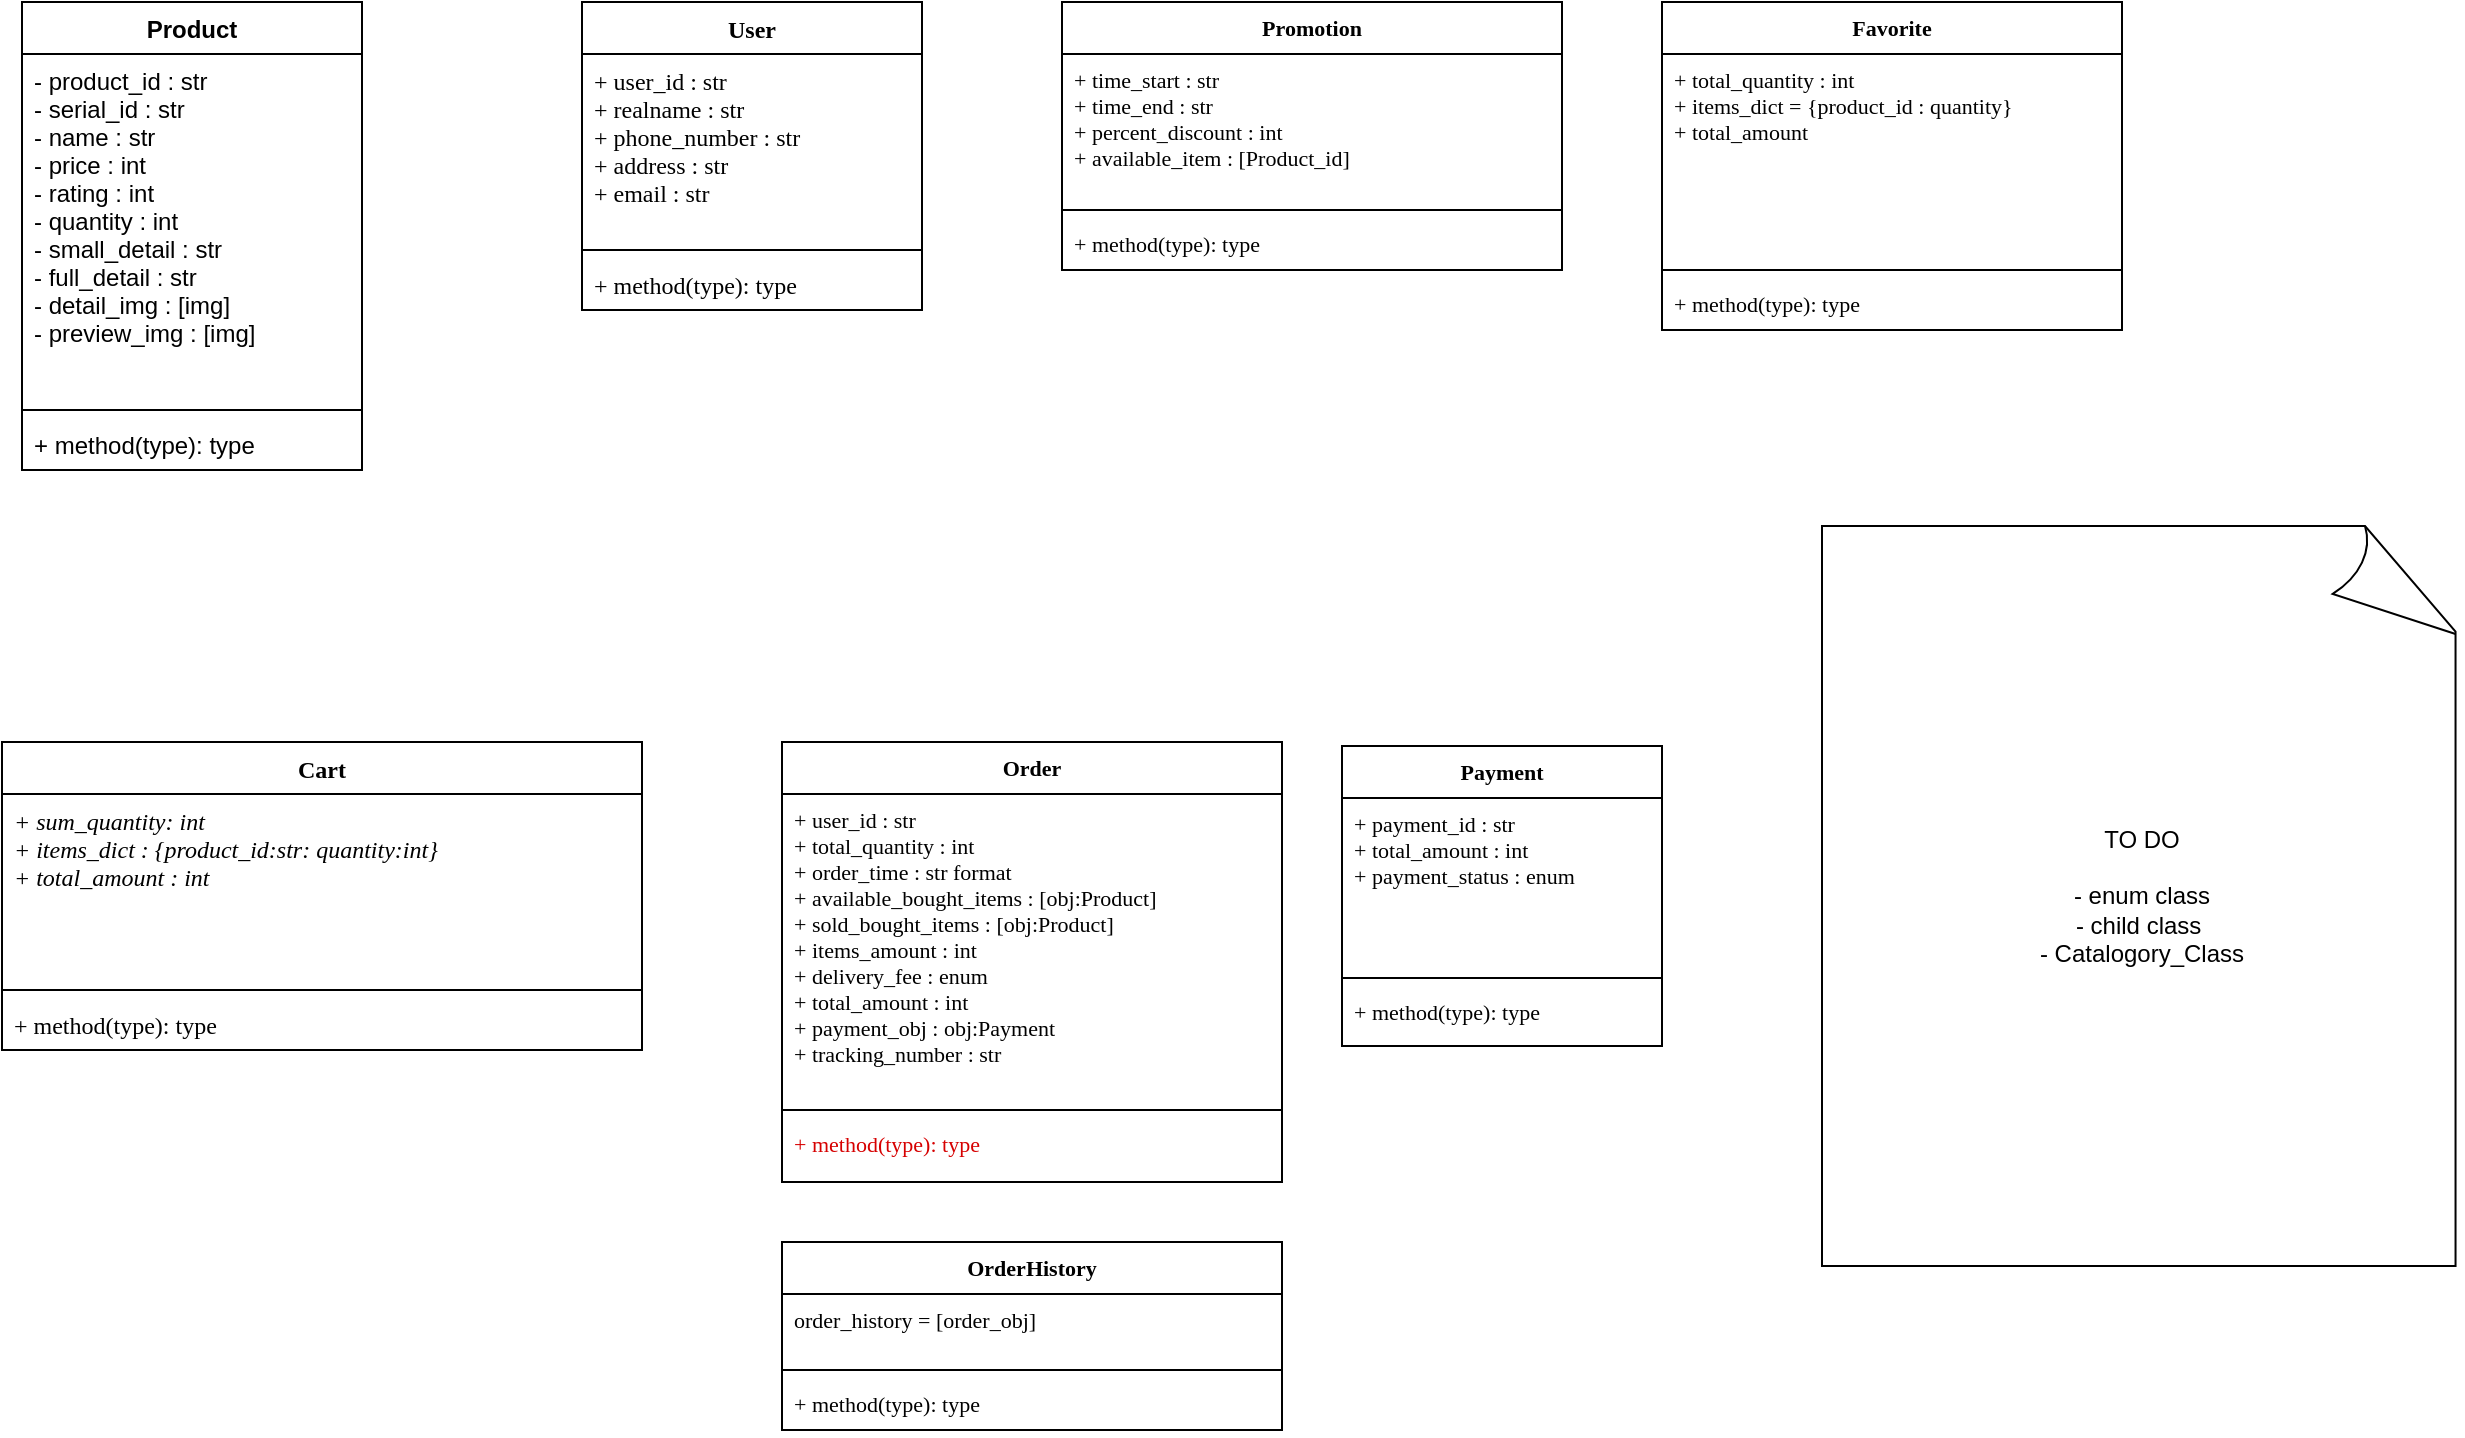 <mxfile version="20.8.14" type="google"><diagram name="Page-1" id="n5ZgurH_n4MH8ZhJvJ57"><mxGraphModel grid="1" page="1" gridSize="10" guides="1" tooltips="1" connect="1" arrows="1" fold="1" pageScale="1" pageWidth="850" pageHeight="1100" math="0" shadow="0"><root><mxCell id="0"/><mxCell id="1" parent="0"/><mxCell id="9LvrDFJ3hs18pUXBCNCo-1" value="Product" style="swimlane;fontStyle=1;align=center;verticalAlign=top;childLayout=stackLayout;horizontal=1;startSize=26;horizontalStack=0;resizeParent=1;resizeParentMax=0;resizeLast=0;collapsible=1;marginBottom=0;" vertex="1" parent="1"><mxGeometry x="20" y="20" width="170" height="234" as="geometry"><mxRectangle x="120" y="60" width="50" height="40" as="alternateBounds"/></mxGeometry></mxCell><mxCell id="9LvrDFJ3hs18pUXBCNCo-2" value="- product_id : str&#10;- serial_id : str &#10;- name : str&#10;- price : int&#10;- rating : int&#10;- quantity : int&#10;- small_detail : str&#10;- full_detail : str&#10;- detail_img : [img]&#10;- preview_img : [img]&#10;" style="text;strokeColor=none;fillColor=none;align=left;verticalAlign=top;spacingLeft=4;spacingRight=4;overflow=hidden;rotatable=0;points=[[0,0.5],[1,0.5]];portConstraint=eastwest;" vertex="1" parent="9LvrDFJ3hs18pUXBCNCo-1"><mxGeometry y="26" width="170" height="174" as="geometry"/></mxCell><mxCell id="9LvrDFJ3hs18pUXBCNCo-3" value="" style="line;strokeWidth=1;fillColor=none;align=left;verticalAlign=middle;spacingTop=-1;spacingLeft=3;spacingRight=3;rotatable=0;labelPosition=right;points=[];portConstraint=eastwest;strokeColor=inherit;" vertex="1" parent="9LvrDFJ3hs18pUXBCNCo-1"><mxGeometry y="200" width="170" height="8" as="geometry"/></mxCell><mxCell id="9LvrDFJ3hs18pUXBCNCo-4" value="+ method(type): type&#10;" style="text;strokeColor=none;fillColor=none;align=left;verticalAlign=top;spacingLeft=4;spacingRight=4;overflow=hidden;rotatable=0;points=[[0,0.5],[1,0.5]];portConstraint=eastwest;" vertex="1" parent="9LvrDFJ3hs18pUXBCNCo-1"><mxGeometry y="208" width="170" height="26" as="geometry"/></mxCell><mxCell id="9LvrDFJ3hs18pUXBCNCo-8" value="User" style="swimlane;fontStyle=1;align=center;verticalAlign=top;childLayout=stackLayout;horizontal=1;startSize=26;horizontalStack=0;resizeParent=1;resizeParentMax=0;resizeLast=0;collapsible=1;marginBottom=0;fontFamily=Verdana;" vertex="1" parent="1"><mxGeometry x="300" y="20" width="170" height="154" as="geometry"/></mxCell><mxCell id="9LvrDFJ3hs18pUXBCNCo-9" value="+ user_id : str&#10;+ realname : str&#10;+ phone_number : str&#10;+ address : str&#10;+ email : str" style="text;strokeColor=none;fillColor=none;align=left;verticalAlign=top;spacingLeft=4;spacingRight=4;overflow=hidden;rotatable=0;points=[[0,0.5],[1,0.5]];portConstraint=eastwest;fontFamily=Verdana;" vertex="1" parent="9LvrDFJ3hs18pUXBCNCo-8"><mxGeometry y="26" width="170" height="94" as="geometry"/></mxCell><mxCell id="9LvrDFJ3hs18pUXBCNCo-10" value="" style="line;strokeWidth=1;fillColor=none;align=left;verticalAlign=middle;spacingTop=-1;spacingLeft=3;spacingRight=3;rotatable=0;labelPosition=right;points=[];portConstraint=eastwest;strokeColor=inherit;fontFamily=Verdana;" vertex="1" parent="9LvrDFJ3hs18pUXBCNCo-8"><mxGeometry y="120" width="170" height="8" as="geometry"/></mxCell><mxCell id="9LvrDFJ3hs18pUXBCNCo-11" value="+ method(type): type" style="text;strokeColor=none;fillColor=none;align=left;verticalAlign=top;spacingLeft=4;spacingRight=4;overflow=hidden;rotatable=0;points=[[0,0.5],[1,0.5]];portConstraint=eastwest;fontFamily=Verdana;" vertex="1" parent="9LvrDFJ3hs18pUXBCNCo-8"><mxGeometry y="128" width="170" height="26" as="geometry"/></mxCell><mxCell id="9LvrDFJ3hs18pUXBCNCo-12" style="edgeStyle=orthogonalEdgeStyle;rounded=0;orthogonalLoop=1;jettySize=auto;html=1;exitX=1;exitY=0.5;exitDx=0;exitDy=0;fontFamily=Verdana;" edge="1" parent="9LvrDFJ3hs18pUXBCNCo-8" source="9LvrDFJ3hs18pUXBCNCo-9" target="9LvrDFJ3hs18pUXBCNCo-9"><mxGeometry relative="1" as="geometry"/></mxCell><mxCell id="9LvrDFJ3hs18pUXBCNCo-17" value="Cart" style="swimlane;fontStyle=1;align=center;verticalAlign=top;childLayout=stackLayout;horizontal=1;startSize=26;horizontalStack=0;resizeParent=1;resizeParentMax=0;resizeLast=0;collapsible=1;marginBottom=0;fontFamily=Verdana;" vertex="1" parent="1"><mxGeometry x="10" y="390" width="320" height="154" as="geometry"/></mxCell><mxCell id="9LvrDFJ3hs18pUXBCNCo-18" value="+ sum_quantity: int&#10;+ items_dict : {product_id:str: quantity:int}&#10;+ total_amount : int" style="text;strokeColor=none;fillColor=none;align=left;verticalAlign=top;spacingLeft=4;spacingRight=4;overflow=hidden;rotatable=0;points=[[0,0.5],[1,0.5]];portConstraint=eastwest;fontFamily=Verdana;fontStyle=2" vertex="1" parent="9LvrDFJ3hs18pUXBCNCo-17"><mxGeometry y="26" width="320" height="94" as="geometry"/></mxCell><mxCell id="9LvrDFJ3hs18pUXBCNCo-19" value="" style="line;strokeWidth=1;fillColor=none;align=left;verticalAlign=middle;spacingTop=-1;spacingLeft=3;spacingRight=3;rotatable=0;labelPosition=right;points=[];portConstraint=eastwest;strokeColor=inherit;fontFamily=Verdana;" vertex="1" parent="9LvrDFJ3hs18pUXBCNCo-17"><mxGeometry y="120" width="320" height="8" as="geometry"/></mxCell><mxCell id="9LvrDFJ3hs18pUXBCNCo-20" value="+ method(type): type" style="text;strokeColor=none;fillColor=none;align=left;verticalAlign=top;spacingLeft=4;spacingRight=4;overflow=hidden;rotatable=0;points=[[0,0.5],[1,0.5]];portConstraint=eastwest;fontFamily=Verdana;" vertex="1" parent="9LvrDFJ3hs18pUXBCNCo-17"><mxGeometry y="128" width="320" height="26" as="geometry"/></mxCell><mxCell id="9LvrDFJ3hs18pUXBCNCo-23" value="Order" style="swimlane;fontStyle=1;align=center;verticalAlign=top;childLayout=stackLayout;horizontal=1;startSize=26;horizontalStack=0;resizeParent=1;resizeParentMax=0;resizeLast=0;collapsible=1;marginBottom=0;fontFamily=Verdana;fontSize=11;fontColor=#000000;" vertex="1" parent="1"><mxGeometry x="400" y="390" width="250" height="220" as="geometry"/></mxCell><mxCell id="9LvrDFJ3hs18pUXBCNCo-24" value="+ user_id : str&#10;+ total_quantity : int&#10;+ order_time : str format&#10;+ available_bought_items : [obj:Product]&#10;+ sold_bought_items : [obj:Product]&#10;+ items_amount : int&#10;+ delivery_fee : enum&#10;+ total_amount : int &#10;+ payment_obj : obj:Payment&#10;+ tracking_number : str&#10;" style="text;strokeColor=none;fillColor=none;align=left;verticalAlign=top;spacingLeft=4;spacingRight=4;overflow=hidden;rotatable=0;points=[[0,0.5],[1,0.5]];portConstraint=eastwest;fontSize=11;fontFamily=Verdana;fontColor=#000000;" vertex="1" parent="9LvrDFJ3hs18pUXBCNCo-23"><mxGeometry y="26" width="250" height="154" as="geometry"/></mxCell><mxCell id="9LvrDFJ3hs18pUXBCNCo-25" value="" style="line;strokeWidth=1;fillColor=none;align=left;verticalAlign=middle;spacingTop=-1;spacingLeft=3;spacingRight=3;rotatable=0;labelPosition=right;points=[];portConstraint=eastwest;strokeColor=inherit;fontFamily=Verdana;fontSize=11;fontColor=#d60000;" vertex="1" parent="9LvrDFJ3hs18pUXBCNCo-23"><mxGeometry y="180" width="250" height="8" as="geometry"/></mxCell><mxCell id="9LvrDFJ3hs18pUXBCNCo-26" value="+ method(type): type" style="text;strokeColor=none;fillColor=none;align=left;verticalAlign=top;spacingLeft=4;spacingRight=4;overflow=hidden;rotatable=0;points=[[0,0.5],[1,0.5]];portConstraint=eastwest;fontSize=11;fontFamily=Verdana;fontColor=#d60000;" vertex="1" parent="9LvrDFJ3hs18pUXBCNCo-23"><mxGeometry y="188" width="250" height="32" as="geometry"/></mxCell><mxCell id="9LvrDFJ3hs18pUXBCNCo-31" value="Payment" style="swimlane;fontStyle=1;align=center;verticalAlign=top;childLayout=stackLayout;horizontal=1;startSize=26;horizontalStack=0;resizeParent=1;resizeParentMax=0;resizeLast=0;collapsible=1;marginBottom=0;fontFamily=Verdana;fontSize=11;fontColor=#000000;" vertex="1" parent="1"><mxGeometry x="680" y="392" width="160" height="150" as="geometry"/></mxCell><mxCell id="9LvrDFJ3hs18pUXBCNCo-32" value="+ payment_id : str&#10;+ total_amount : int&#10;+ payment_status : enum" style="text;strokeColor=none;fillColor=none;align=left;verticalAlign=top;spacingLeft=4;spacingRight=4;overflow=hidden;rotatable=0;points=[[0,0.5],[1,0.5]];portConstraint=eastwest;fontSize=11;fontFamily=Verdana;fontColor=#000000;" vertex="1" parent="9LvrDFJ3hs18pUXBCNCo-31"><mxGeometry y="26" width="160" height="86" as="geometry"/></mxCell><mxCell id="9LvrDFJ3hs18pUXBCNCo-33" value="" style="line;strokeWidth=1;fillColor=none;align=left;verticalAlign=middle;spacingTop=-1;spacingLeft=3;spacingRight=3;rotatable=0;labelPosition=right;points=[];portConstraint=eastwest;strokeColor=inherit;fontFamily=Verdana;fontSize=11;fontColor=#000000;" vertex="1" parent="9LvrDFJ3hs18pUXBCNCo-31"><mxGeometry y="112" width="160" height="8" as="geometry"/></mxCell><mxCell id="9LvrDFJ3hs18pUXBCNCo-34" value="+ method(type): type" style="text;strokeColor=none;fillColor=none;align=left;verticalAlign=top;spacingLeft=4;spacingRight=4;overflow=hidden;rotatable=0;points=[[0,0.5],[1,0.5]];portConstraint=eastwest;fontSize=11;fontFamily=Verdana;fontColor=#000000;" vertex="1" parent="9LvrDFJ3hs18pUXBCNCo-31"><mxGeometry y="120" width="160" height="30" as="geometry"/></mxCell><mxCell id="nESSDT5k0V7fyRcUZwcq-2" value="Promotion" style="swimlane;fontStyle=1;align=center;verticalAlign=top;childLayout=stackLayout;horizontal=1;startSize=26;horizontalStack=0;resizeParent=1;resizeParentMax=0;resizeLast=0;collapsible=1;marginBottom=0;fontFamily=Verdana;fontSize=11;fontColor=#000000;" vertex="1" parent="1"><mxGeometry x="540" y="20" width="250" height="134" as="geometry"/></mxCell><mxCell id="nESSDT5k0V7fyRcUZwcq-3" value="+ time_start : str&#10;+ time_end : str&#10;+ percent_discount : int&#10;+ available_item : [Product_id]" style="text;strokeColor=none;fillColor=none;align=left;verticalAlign=top;spacingLeft=4;spacingRight=4;overflow=hidden;rotatable=0;points=[[0,0.5],[1,0.5]];portConstraint=eastwest;fontSize=11;fontFamily=Verdana;fontColor=#000000;" vertex="1" parent="nESSDT5k0V7fyRcUZwcq-2"><mxGeometry y="26" width="250" height="74" as="geometry"/></mxCell><mxCell id="nESSDT5k0V7fyRcUZwcq-4" value="" style="line;strokeWidth=1;fillColor=none;align=left;verticalAlign=middle;spacingTop=-1;spacingLeft=3;spacingRight=3;rotatable=0;labelPosition=right;points=[];portConstraint=eastwest;strokeColor=inherit;fontFamily=Verdana;fontSize=11;fontColor=#000000;" vertex="1" parent="nESSDT5k0V7fyRcUZwcq-2"><mxGeometry y="100" width="250" height="8" as="geometry"/></mxCell><mxCell id="nESSDT5k0V7fyRcUZwcq-5" value="+ method(type): type" style="text;strokeColor=none;fillColor=none;align=left;verticalAlign=top;spacingLeft=4;spacingRight=4;overflow=hidden;rotatable=0;points=[[0,0.5],[1,0.5]];portConstraint=eastwest;fontSize=11;fontFamily=Verdana;fontColor=#000000;" vertex="1" parent="nESSDT5k0V7fyRcUZwcq-2"><mxGeometry y="108" width="250" height="26" as="geometry"/></mxCell><mxCell id="nESSDT5k0V7fyRcUZwcq-6" value="OrderHistory" style="swimlane;fontStyle=1;align=center;verticalAlign=top;childLayout=stackLayout;horizontal=1;startSize=26;horizontalStack=0;resizeParent=1;resizeParentMax=0;resizeLast=0;collapsible=1;marginBottom=0;fontFamily=Verdana;fontSize=11;fontColor=#000000;" vertex="1" parent="1"><mxGeometry x="400" y="640" width="250" height="94" as="geometry"/></mxCell><mxCell id="nESSDT5k0V7fyRcUZwcq-7" value="order_history = [order_obj]" style="text;strokeColor=none;fillColor=none;align=left;verticalAlign=top;spacingLeft=4;spacingRight=4;overflow=hidden;rotatable=0;points=[[0,0.5],[1,0.5]];portConstraint=eastwest;fontSize=11;fontFamily=Verdana;fontColor=#000000;" vertex="1" parent="nESSDT5k0V7fyRcUZwcq-6"><mxGeometry y="26" width="250" height="34" as="geometry"/></mxCell><mxCell id="nESSDT5k0V7fyRcUZwcq-8" value="" style="line;strokeWidth=1;fillColor=none;align=left;verticalAlign=middle;spacingTop=-1;spacingLeft=3;spacingRight=3;rotatable=0;labelPosition=right;points=[];portConstraint=eastwest;strokeColor=inherit;fontFamily=Verdana;fontSize=11;fontColor=#000000;" vertex="1" parent="nESSDT5k0V7fyRcUZwcq-6"><mxGeometry y="60" width="250" height="8" as="geometry"/></mxCell><mxCell id="nESSDT5k0V7fyRcUZwcq-9" value="+ method(type): type" style="text;strokeColor=none;fillColor=none;align=left;verticalAlign=top;spacingLeft=4;spacingRight=4;overflow=hidden;rotatable=0;points=[[0,0.5],[1,0.5]];portConstraint=eastwest;fontSize=11;fontFamily=Verdana;fontColor=#000000;" vertex="1" parent="nESSDT5k0V7fyRcUZwcq-6"><mxGeometry y="68" width="250" height="26" as="geometry"/></mxCell><mxCell id="nESSDT5k0V7fyRcUZwcq-10" value="Favorite" style="swimlane;fontStyle=1;align=center;verticalAlign=top;childLayout=stackLayout;horizontal=1;startSize=26;horizontalStack=0;resizeParent=1;resizeParentMax=0;resizeLast=0;collapsible=1;marginBottom=0;fontFamily=Verdana;fontSize=11;fontColor=#000000;" vertex="1" parent="1"><mxGeometry x="840" y="20" width="230" height="164" as="geometry"/></mxCell><mxCell id="nESSDT5k0V7fyRcUZwcq-11" value="+ total_quantity : int&#10;+ items_dict = {product_id : quantity}&#10;+ total_amount" style="text;strokeColor=none;fillColor=none;align=left;verticalAlign=top;spacingLeft=4;spacingRight=4;overflow=hidden;rotatable=0;points=[[0,0.5],[1,0.5]];portConstraint=eastwest;fontSize=11;fontFamily=Verdana;fontColor=#000000;" vertex="1" parent="nESSDT5k0V7fyRcUZwcq-10"><mxGeometry y="26" width="230" height="104" as="geometry"/></mxCell><mxCell id="nESSDT5k0V7fyRcUZwcq-12" value="" style="line;strokeWidth=1;fillColor=none;align=left;verticalAlign=middle;spacingTop=-1;spacingLeft=3;spacingRight=3;rotatable=0;labelPosition=right;points=[];portConstraint=eastwest;strokeColor=inherit;fontFamily=Verdana;fontSize=11;fontColor=#000000;" vertex="1" parent="nESSDT5k0V7fyRcUZwcq-10"><mxGeometry y="130" width="230" height="8" as="geometry"/></mxCell><mxCell id="nESSDT5k0V7fyRcUZwcq-13" value="+ method(type): type" style="text;strokeColor=none;fillColor=none;align=left;verticalAlign=top;spacingLeft=4;spacingRight=4;overflow=hidden;rotatable=0;points=[[0,0.5],[1,0.5]];portConstraint=eastwest;fontSize=11;fontFamily=Verdana;fontColor=#000000;" vertex="1" parent="nESSDT5k0V7fyRcUZwcq-10"><mxGeometry y="138" width="230" height="26" as="geometry"/></mxCell><mxCell id="HlFT14iukp6I5szrJLxn-1" value="TO DO&lt;br&gt;&lt;br&gt;- enum class&lt;br&gt;- child class&amp;nbsp;&lt;br&gt;- Catalogory_Class" style="whiteSpace=wrap;html=1;shape=mxgraph.basic.document" vertex="1" parent="1"><mxGeometry x="920" y="282" width="320" height="370" as="geometry"/></mxCell></root></mxGraphModel></diagram></mxfile>